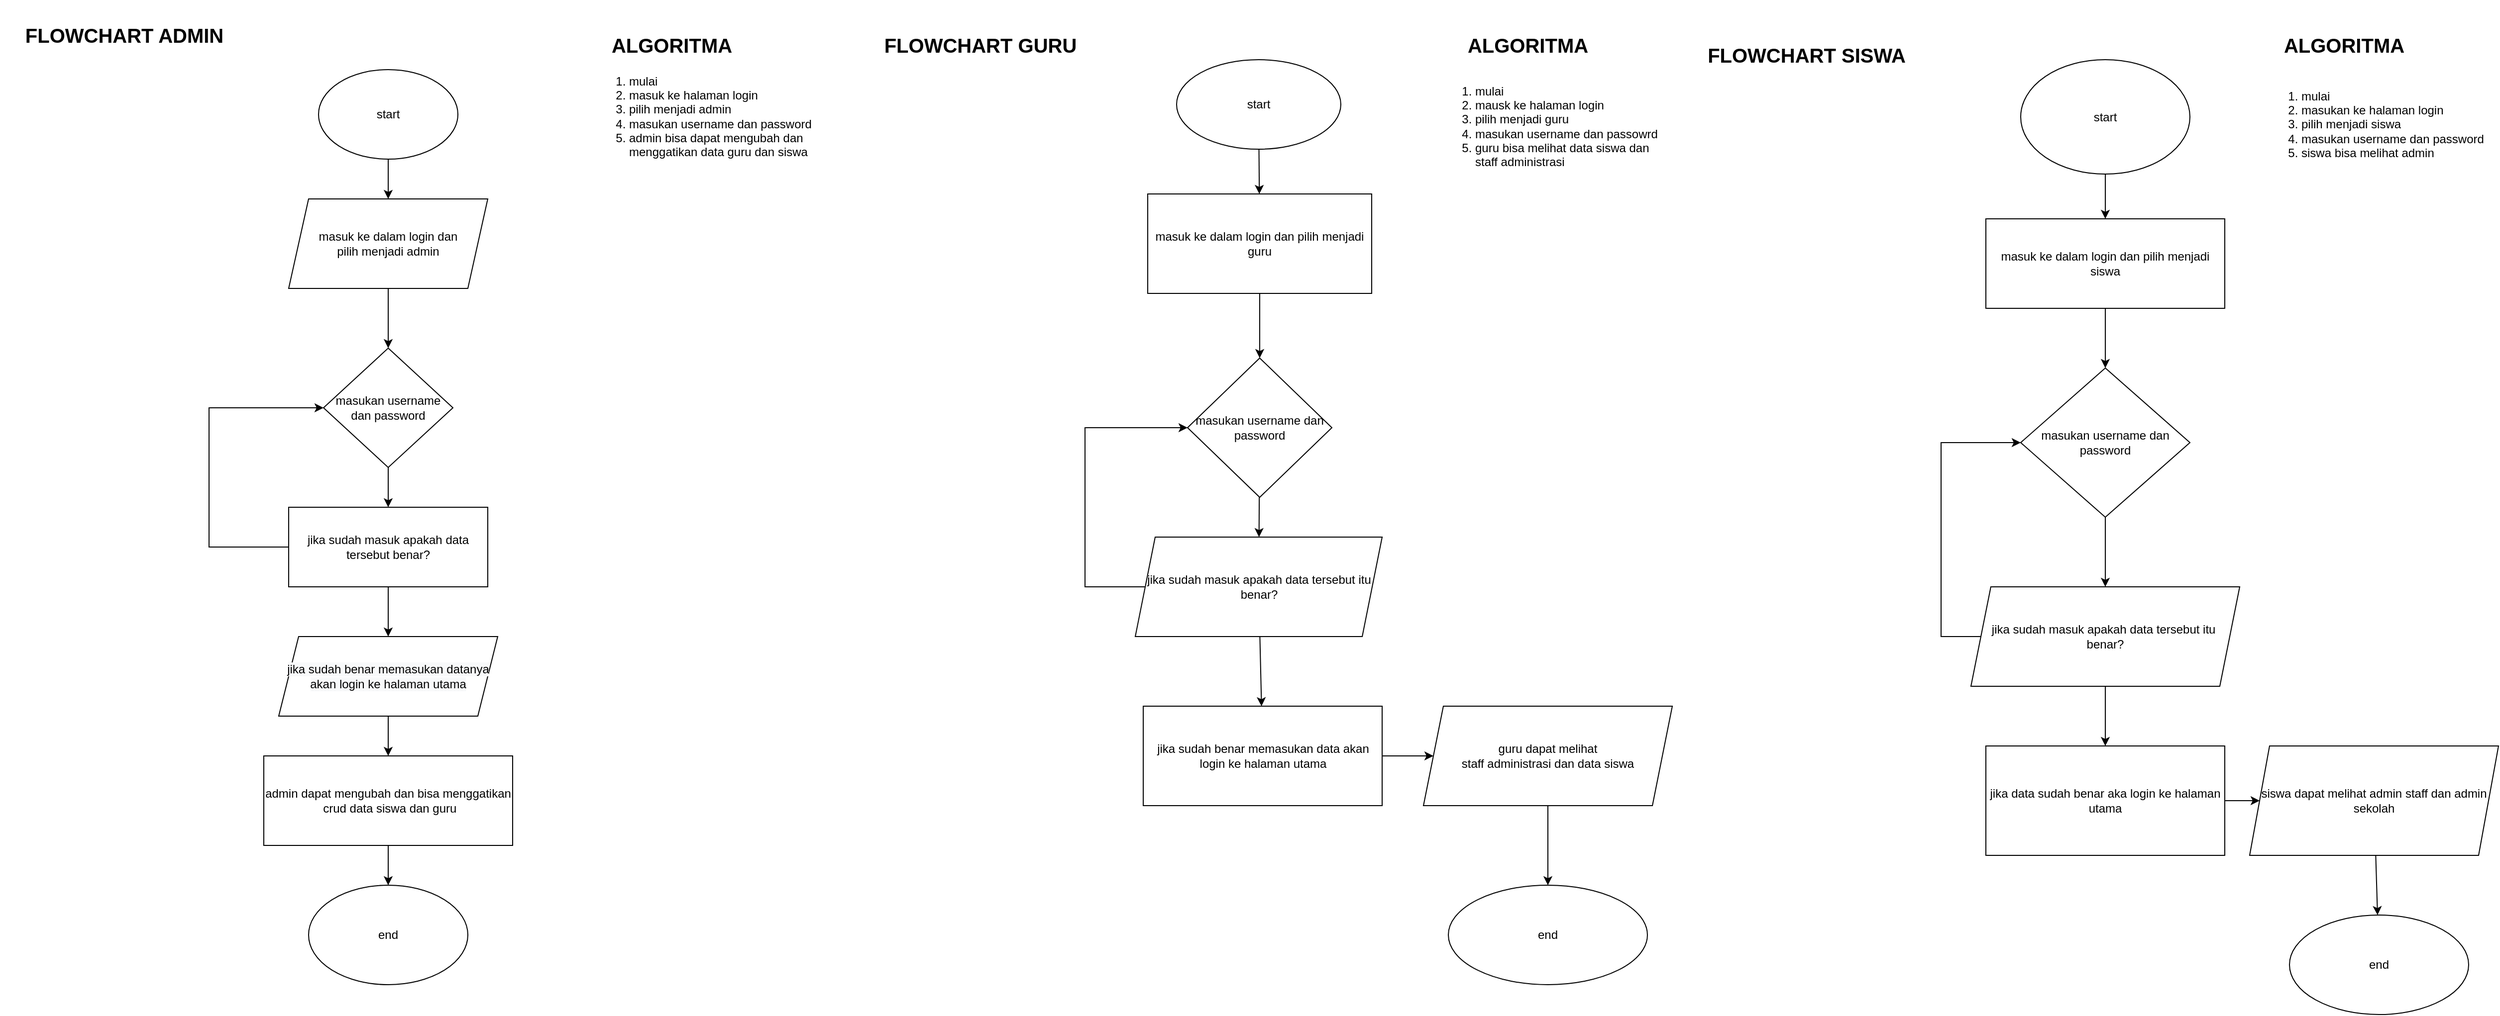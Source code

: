 <mxfile version="13.9.9" type="device"><diagram id="edIsoNW4ioWgXDU6UiDl" name="Page-1"><mxGraphModel dx="2031" dy="1163" grid="1" gridSize="10" guides="1" tooltips="1" connect="1" arrows="1" fold="1" page="1" pageScale="1" pageWidth="850" pageHeight="1100" math="0" shadow="0"><root><mxCell id="0"/><mxCell id="1" parent="0"/><mxCell id="6wEvwqnuQ2MLdZ3eD3Ub-13" value="" style="edgeStyle=none;rounded=0;orthogonalLoop=1;jettySize=auto;html=1;" edge="1" parent="1" source="6wEvwqnuQ2MLdZ3eD3Ub-1" target="6wEvwqnuQ2MLdZ3eD3Ub-2"><mxGeometry relative="1" as="geometry"/></mxCell><mxCell id="6wEvwqnuQ2MLdZ3eD3Ub-1" value="start" style="ellipse;whiteSpace=wrap;html=1;" vertex="1" parent="1"><mxGeometry x="330" y="80" width="140" height="90" as="geometry"/></mxCell><mxCell id="6wEvwqnuQ2MLdZ3eD3Ub-14" value="" style="edgeStyle=none;rounded=0;orthogonalLoop=1;jettySize=auto;html=1;" edge="1" parent="1" source="6wEvwqnuQ2MLdZ3eD3Ub-2" target="6wEvwqnuQ2MLdZ3eD3Ub-5"><mxGeometry relative="1" as="geometry"/></mxCell><mxCell id="6wEvwqnuQ2MLdZ3eD3Ub-2" value="masuk ke dalam login dan&lt;br&gt;pilih menjadi admin" style="shape=parallelogram;perimeter=parallelogramPerimeter;whiteSpace=wrap;html=1;fixedSize=1;" vertex="1" parent="1"><mxGeometry x="300" y="210" width="200" height="90" as="geometry"/></mxCell><mxCell id="6wEvwqnuQ2MLdZ3eD3Ub-15" value="" style="edgeStyle=none;rounded=0;orthogonalLoop=1;jettySize=auto;html=1;" edge="1" parent="1" source="6wEvwqnuQ2MLdZ3eD3Ub-5" target="6wEvwqnuQ2MLdZ3eD3Ub-6"><mxGeometry relative="1" as="geometry"/></mxCell><mxCell id="6wEvwqnuQ2MLdZ3eD3Ub-5" value="masukan username dan password" style="rhombus;whiteSpace=wrap;html=1;" vertex="1" parent="1"><mxGeometry x="335" y="360" width="130" height="120" as="geometry"/></mxCell><mxCell id="6wEvwqnuQ2MLdZ3eD3Ub-11" style="edgeStyle=orthogonalEdgeStyle;rounded=0;orthogonalLoop=1;jettySize=auto;html=1;entryX=0;entryY=0.5;entryDx=0;entryDy=0;" edge="1" parent="1" source="6wEvwqnuQ2MLdZ3eD3Ub-6" target="6wEvwqnuQ2MLdZ3eD3Ub-5"><mxGeometry relative="1" as="geometry"><Array as="points"><mxPoint x="220" y="560"/><mxPoint x="220" y="420"/></Array></mxGeometry></mxCell><mxCell id="6wEvwqnuQ2MLdZ3eD3Ub-16" value="" style="edgeStyle=none;rounded=0;orthogonalLoop=1;jettySize=auto;html=1;" edge="1" parent="1" source="6wEvwqnuQ2MLdZ3eD3Ub-6" target="6wEvwqnuQ2MLdZ3eD3Ub-8"><mxGeometry relative="1" as="geometry"/></mxCell><mxCell id="6wEvwqnuQ2MLdZ3eD3Ub-6" value="jika sudah masuk apakah data tersebut benar?" style="rounded=0;whiteSpace=wrap;html=1;" vertex="1" parent="1"><mxGeometry x="300" y="520" width="200" height="80" as="geometry"/></mxCell><mxCell id="6wEvwqnuQ2MLdZ3eD3Ub-17" value="" style="edgeStyle=none;rounded=0;orthogonalLoop=1;jettySize=auto;html=1;" edge="1" parent="1" source="6wEvwqnuQ2MLdZ3eD3Ub-8" target="6wEvwqnuQ2MLdZ3eD3Ub-10"><mxGeometry relative="1" as="geometry"/></mxCell><mxCell id="6wEvwqnuQ2MLdZ3eD3Ub-8" value="&#10;&#10;&lt;span style=&quot;color: rgb(0, 0, 0); font-family: helvetica; font-size: 12px; font-style: normal; font-weight: 400; letter-spacing: normal; text-align: center; text-indent: 0px; text-transform: none; word-spacing: 0px; background-color: rgb(248, 249, 250); display: inline; float: none;&quot;&gt;jika sudah benar memasukan datanya&lt;/span&gt;&lt;br style=&quot;color: rgb(0, 0, 0); font-family: helvetica; font-size: 12px; font-style: normal; font-weight: 400; letter-spacing: normal; text-align: center; text-indent: 0px; text-transform: none; word-spacing: 0px; background-color: rgb(248, 249, 250);&quot;&gt;&lt;span style=&quot;color: rgb(0, 0, 0); font-family: helvetica; font-size: 12px; font-style: normal; font-weight: 400; letter-spacing: normal; text-align: center; text-indent: 0px; text-transform: none; word-spacing: 0px; background-color: rgb(248, 249, 250); display: inline; float: none;&quot;&gt;akan login ke halaman utama&lt;/span&gt;&#10;&#10;" style="shape=parallelogram;perimeter=parallelogramPerimeter;whiteSpace=wrap;html=1;fixedSize=1;" vertex="1" parent="1"><mxGeometry x="290" y="650" width="220" height="80" as="geometry"/></mxCell><mxCell id="6wEvwqnuQ2MLdZ3eD3Ub-19" value="" style="edgeStyle=none;rounded=0;orthogonalLoop=1;jettySize=auto;html=1;" edge="1" parent="1" source="6wEvwqnuQ2MLdZ3eD3Ub-10" target="6wEvwqnuQ2MLdZ3eD3Ub-18"><mxGeometry relative="1" as="geometry"/></mxCell><mxCell id="6wEvwqnuQ2MLdZ3eD3Ub-10" value="admin dapat mengubah dan bisa menggatikan&lt;br&gt;&amp;nbsp;crud data siswa dan guru" style="rounded=0;whiteSpace=wrap;html=1;" vertex="1" parent="1"><mxGeometry x="275" y="770" width="250" height="90" as="geometry"/></mxCell><mxCell id="6wEvwqnuQ2MLdZ3eD3Ub-18" value="end" style="ellipse;whiteSpace=wrap;html=1;" vertex="1" parent="1"><mxGeometry x="320" y="900" width="160" height="100" as="geometry"/></mxCell><mxCell id="6wEvwqnuQ2MLdZ3eD3Ub-20" value="&lt;span style=&quot;font-size: 20px&quot;&gt;&lt;b&gt;FLOWCHART ADMIN&lt;/b&gt;&lt;/span&gt;" style="text;html=1;strokeColor=none;fillColor=none;align=center;verticalAlign=middle;whiteSpace=wrap;rounded=0;" vertex="1" parent="1"><mxGeometry x="10" y="10" width="250" height="70" as="geometry"/></mxCell><mxCell id="6wEvwqnuQ2MLdZ3eD3Ub-23" value="&lt;span style=&quot;font-size: 20px&quot;&gt;&lt;b&gt;ALGORITMA&lt;/b&gt;&lt;/span&gt;" style="text;html=1;strokeColor=none;fillColor=none;align=center;verticalAlign=middle;whiteSpace=wrap;rounded=0;" vertex="1" parent="1"><mxGeometry x="560" y="20" width="250" height="70" as="geometry"/></mxCell><mxCell id="6wEvwqnuQ2MLdZ3eD3Ub-24" value="&lt;ol&gt;&lt;li&gt;mulai&lt;/li&gt;&lt;li&gt;masuk ke halaman login&lt;/li&gt;&lt;li&gt;pilih menjadi admin&lt;/li&gt;&lt;li&gt;masukan username dan password&lt;/li&gt;&lt;li&gt;admin bisa dapat mengubah dan menggatikan data guru dan siswa&lt;/li&gt;&lt;/ol&gt;" style="text;strokeColor=none;fillColor=none;html=1;whiteSpace=wrap;verticalAlign=middle;overflow=hidden;" vertex="1" parent="1"><mxGeometry x="600" y="70" width="230" height="110" as="geometry"/></mxCell><mxCell id="6wEvwqnuQ2MLdZ3eD3Ub-33" value="" style="edgeStyle=none;rounded=0;orthogonalLoop=1;jettySize=auto;html=1;" edge="1" parent="1" source="6wEvwqnuQ2MLdZ3eD3Ub-25" target="6wEvwqnuQ2MLdZ3eD3Ub-26"><mxGeometry relative="1" as="geometry"/></mxCell><mxCell id="6wEvwqnuQ2MLdZ3eD3Ub-25" value="start" style="ellipse;whiteSpace=wrap;html=1;" vertex="1" parent="1"><mxGeometry x="1192" y="70" width="165" height="90" as="geometry"/></mxCell><mxCell id="6wEvwqnuQ2MLdZ3eD3Ub-34" value="" style="edgeStyle=none;rounded=0;orthogonalLoop=1;jettySize=auto;html=1;" edge="1" parent="1" source="6wEvwqnuQ2MLdZ3eD3Ub-26" target="6wEvwqnuQ2MLdZ3eD3Ub-27"><mxGeometry relative="1" as="geometry"/></mxCell><mxCell id="6wEvwqnuQ2MLdZ3eD3Ub-26" value="masuk ke dalam login dan pilih menjadi guru" style="rounded=0;whiteSpace=wrap;html=1;" vertex="1" parent="1"><mxGeometry x="1163" y="205" width="225" height="100" as="geometry"/></mxCell><mxCell id="6wEvwqnuQ2MLdZ3eD3Ub-35" value="" style="edgeStyle=none;rounded=0;orthogonalLoop=1;jettySize=auto;html=1;" edge="1" parent="1" source="6wEvwqnuQ2MLdZ3eD3Ub-27" target="6wEvwqnuQ2MLdZ3eD3Ub-28"><mxGeometry relative="1" as="geometry"/></mxCell><mxCell id="6wEvwqnuQ2MLdZ3eD3Ub-27" value="masukan username dan password" style="rhombus;whiteSpace=wrap;html=1;" vertex="1" parent="1"><mxGeometry x="1203" y="370" width="145" height="140" as="geometry"/></mxCell><mxCell id="6wEvwqnuQ2MLdZ3eD3Ub-36" value="" style="edgeStyle=none;rounded=0;orthogonalLoop=1;jettySize=auto;html=1;" edge="1" parent="1" source="6wEvwqnuQ2MLdZ3eD3Ub-28" target="6wEvwqnuQ2MLdZ3eD3Ub-29"><mxGeometry relative="1" as="geometry"/></mxCell><mxCell id="6wEvwqnuQ2MLdZ3eD3Ub-39" style="edgeStyle=orthogonalEdgeStyle;rounded=0;orthogonalLoop=1;jettySize=auto;html=1;entryX=0;entryY=0.5;entryDx=0;entryDy=0;" edge="1" parent="1" source="6wEvwqnuQ2MLdZ3eD3Ub-28" target="6wEvwqnuQ2MLdZ3eD3Ub-27"><mxGeometry relative="1" as="geometry"><Array as="points"><mxPoint x="1100" y="600"/><mxPoint x="1100" y="440"/></Array></mxGeometry></mxCell><mxCell id="6wEvwqnuQ2MLdZ3eD3Ub-28" value="jika sudah masuk apakah data tersebut itu benar?" style="shape=parallelogram;perimeter=parallelogramPerimeter;whiteSpace=wrap;html=1;fixedSize=1;" vertex="1" parent="1"><mxGeometry x="1150.5" y="550" width="248" height="100" as="geometry"/></mxCell><mxCell id="6wEvwqnuQ2MLdZ3eD3Ub-37" value="" style="edgeStyle=none;rounded=0;orthogonalLoop=1;jettySize=auto;html=1;" edge="1" parent="1" source="6wEvwqnuQ2MLdZ3eD3Ub-29" target="6wEvwqnuQ2MLdZ3eD3Ub-31"><mxGeometry relative="1" as="geometry"/></mxCell><mxCell id="6wEvwqnuQ2MLdZ3eD3Ub-29" value="jika sudah benar memasukan data akan login ke halaman utama" style="rounded=0;whiteSpace=wrap;html=1;" vertex="1" parent="1"><mxGeometry x="1158.5" y="720" width="240" height="100" as="geometry"/></mxCell><mxCell id="6wEvwqnuQ2MLdZ3eD3Ub-30" style="edgeStyle=none;rounded=0;orthogonalLoop=1;jettySize=auto;html=1;exitX=1;exitY=1;exitDx=0;exitDy=0;" edge="1" parent="1" source="6wEvwqnuQ2MLdZ3eD3Ub-27" target="6wEvwqnuQ2MLdZ3eD3Ub-27"><mxGeometry relative="1" as="geometry"/></mxCell><mxCell id="6wEvwqnuQ2MLdZ3eD3Ub-38" value="" style="edgeStyle=none;rounded=0;orthogonalLoop=1;jettySize=auto;html=1;" edge="1" parent="1" source="6wEvwqnuQ2MLdZ3eD3Ub-31" target="6wEvwqnuQ2MLdZ3eD3Ub-32"><mxGeometry relative="1" as="geometry"/></mxCell><mxCell id="6wEvwqnuQ2MLdZ3eD3Ub-31" value="guru dapat melihat&lt;br&gt;staff administrasi dan data siswa" style="shape=parallelogram;perimeter=parallelogramPerimeter;whiteSpace=wrap;html=1;fixedSize=1;" vertex="1" parent="1"><mxGeometry x="1440" y="720" width="250" height="100" as="geometry"/></mxCell><mxCell id="6wEvwqnuQ2MLdZ3eD3Ub-32" value="end" style="ellipse;whiteSpace=wrap;html=1;" vertex="1" parent="1"><mxGeometry x="1465" y="900" width="200" height="100" as="geometry"/></mxCell><mxCell id="6wEvwqnuQ2MLdZ3eD3Ub-41" value="&lt;span style=&quot;font-size: 20px&quot;&gt;&lt;b&gt;FLOWCHART GURU&lt;/b&gt;&lt;/span&gt;" style="text;html=1;strokeColor=none;fillColor=none;align=center;verticalAlign=middle;whiteSpace=wrap;rounded=0;" vertex="1" parent="1"><mxGeometry x="870" y="20" width="250" height="70" as="geometry"/></mxCell><mxCell id="6wEvwqnuQ2MLdZ3eD3Ub-42" value="&lt;span style=&quot;font-size: 20px&quot;&gt;&lt;b&gt;ALGORITMA&lt;/b&gt;&lt;/span&gt;" style="text;html=1;strokeColor=none;fillColor=none;align=center;verticalAlign=middle;whiteSpace=wrap;rounded=0;" vertex="1" parent="1"><mxGeometry x="1420" y="20" width="250" height="70" as="geometry"/></mxCell><mxCell id="6wEvwqnuQ2MLdZ3eD3Ub-43" value="&lt;ol&gt;&lt;li&gt;mulai&lt;/li&gt;&lt;li&gt;mausk ke halaman login&lt;/li&gt;&lt;li&gt;pilih menjadi guru&lt;/li&gt;&lt;li&gt;masukan username dan passowrd&lt;/li&gt;&lt;li&gt;guru bisa melihat data siswa dan staff administrasi&lt;/li&gt;&lt;/ol&gt;" style="text;strokeColor=none;fillColor=none;html=1;whiteSpace=wrap;verticalAlign=middle;overflow=hidden;" vertex="1" parent="1"><mxGeometry x="1450" y="80" width="230" height="110" as="geometry"/></mxCell><mxCell id="6wEvwqnuQ2MLdZ3eD3Ub-52" value="" style="edgeStyle=orthogonalEdgeStyle;rounded=0;orthogonalLoop=1;jettySize=auto;html=1;" edge="1" parent="1" source="6wEvwqnuQ2MLdZ3eD3Ub-44" target="6wEvwqnuQ2MLdZ3eD3Ub-45"><mxGeometry relative="1" as="geometry"/></mxCell><mxCell id="6wEvwqnuQ2MLdZ3eD3Ub-44" value="start" style="ellipse;whiteSpace=wrap;html=1;" vertex="1" parent="1"><mxGeometry x="2040" y="70" width="170" height="115" as="geometry"/></mxCell><mxCell id="6wEvwqnuQ2MLdZ3eD3Ub-53" value="" style="edgeStyle=orthogonalEdgeStyle;rounded=0;orthogonalLoop=1;jettySize=auto;html=1;" edge="1" parent="1" source="6wEvwqnuQ2MLdZ3eD3Ub-45" target="6wEvwqnuQ2MLdZ3eD3Ub-46"><mxGeometry relative="1" as="geometry"/></mxCell><mxCell id="6wEvwqnuQ2MLdZ3eD3Ub-45" value="masuk ke dalam login dan pilih menjadi siswa" style="rounded=0;whiteSpace=wrap;html=1;" vertex="1" parent="1"><mxGeometry x="2005" y="230" width="240" height="90" as="geometry"/></mxCell><mxCell id="6wEvwqnuQ2MLdZ3eD3Ub-55" value="" style="edgeStyle=none;rounded=0;orthogonalLoop=1;jettySize=auto;html=1;" edge="1" parent="1" source="6wEvwqnuQ2MLdZ3eD3Ub-46" target="6wEvwqnuQ2MLdZ3eD3Ub-47"><mxGeometry relative="1" as="geometry"/></mxCell><mxCell id="6wEvwqnuQ2MLdZ3eD3Ub-46" value="masukan username dan password" style="rhombus;whiteSpace=wrap;html=1;" vertex="1" parent="1"><mxGeometry x="2040" y="380" width="170" height="150" as="geometry"/></mxCell><mxCell id="6wEvwqnuQ2MLdZ3eD3Ub-51" style="edgeStyle=orthogonalEdgeStyle;rounded=0;orthogonalLoop=1;jettySize=auto;html=1;entryX=0;entryY=0.5;entryDx=0;entryDy=0;" edge="1" parent="1" source="6wEvwqnuQ2MLdZ3eD3Ub-47" target="6wEvwqnuQ2MLdZ3eD3Ub-46"><mxGeometry relative="1" as="geometry"><Array as="points"><mxPoint x="1960" y="650"/><mxPoint x="1960" y="455"/></Array></mxGeometry></mxCell><mxCell id="6wEvwqnuQ2MLdZ3eD3Ub-56" value="" style="edgeStyle=none;rounded=0;orthogonalLoop=1;jettySize=auto;html=1;" edge="1" parent="1" source="6wEvwqnuQ2MLdZ3eD3Ub-47" target="6wEvwqnuQ2MLdZ3eD3Ub-48"><mxGeometry relative="1" as="geometry"/></mxCell><mxCell id="6wEvwqnuQ2MLdZ3eD3Ub-47" value="jika sudah masuk apakah data tersebut itu&amp;nbsp;&lt;br&gt;benar?" style="shape=parallelogram;perimeter=parallelogramPerimeter;whiteSpace=wrap;html=1;fixedSize=1;" vertex="1" parent="1"><mxGeometry x="1990" y="600" width="270" height="100" as="geometry"/></mxCell><mxCell id="6wEvwqnuQ2MLdZ3eD3Ub-57" value="" style="edgeStyle=none;rounded=0;orthogonalLoop=1;jettySize=auto;html=1;" edge="1" parent="1" source="6wEvwqnuQ2MLdZ3eD3Ub-48" target="6wEvwqnuQ2MLdZ3eD3Ub-49"><mxGeometry relative="1" as="geometry"/></mxCell><mxCell id="6wEvwqnuQ2MLdZ3eD3Ub-48" value="jika data sudah benar aka login ke halaman utama" style="rounded=0;whiteSpace=wrap;html=1;" vertex="1" parent="1"><mxGeometry x="2005" y="760" width="240" height="110" as="geometry"/></mxCell><mxCell id="6wEvwqnuQ2MLdZ3eD3Ub-58" value="" style="edgeStyle=none;rounded=0;orthogonalLoop=1;jettySize=auto;html=1;" edge="1" parent="1" source="6wEvwqnuQ2MLdZ3eD3Ub-49" target="6wEvwqnuQ2MLdZ3eD3Ub-50"><mxGeometry relative="1" as="geometry"/></mxCell><mxCell id="6wEvwqnuQ2MLdZ3eD3Ub-49" value="siswa dapat melihat admin staff dan admin sekolah" style="shape=parallelogram;perimeter=parallelogramPerimeter;whiteSpace=wrap;html=1;fixedSize=1;" vertex="1" parent="1"><mxGeometry x="2270" y="760" width="250" height="110" as="geometry"/></mxCell><mxCell id="6wEvwqnuQ2MLdZ3eD3Ub-50" value="end" style="ellipse;whiteSpace=wrap;html=1;" vertex="1" parent="1"><mxGeometry x="2310" y="930" width="180" height="100" as="geometry"/></mxCell><mxCell id="6wEvwqnuQ2MLdZ3eD3Ub-59" value="&lt;span style=&quot;font-size: 20px&quot;&gt;&lt;b&gt;FLOWCHART SISWA&lt;/b&gt;&lt;/span&gt;" style="text;html=1;strokeColor=none;fillColor=none;align=center;verticalAlign=middle;whiteSpace=wrap;rounded=0;" vertex="1" parent="1"><mxGeometry x="1700" y="30" width="250" height="70" as="geometry"/></mxCell><mxCell id="6wEvwqnuQ2MLdZ3eD3Ub-60" value="&lt;span style=&quot;font-size: 20px&quot;&gt;&lt;b&gt;ALGORITMA&lt;/b&gt;&lt;/span&gt;" style="text;html=1;strokeColor=none;fillColor=none;align=center;verticalAlign=middle;whiteSpace=wrap;rounded=0;" vertex="1" parent="1"><mxGeometry x="2240" y="20" width="250" height="70" as="geometry"/></mxCell><mxCell id="6wEvwqnuQ2MLdZ3eD3Ub-61" value="&lt;ol&gt;&lt;li&gt;mulai&lt;/li&gt;&lt;li&gt;masukan ke halaman login&lt;/li&gt;&lt;li&gt;pilih menjadi siswa&lt;/li&gt;&lt;li&gt;masukan username dan password&lt;/li&gt;&lt;li&gt;siswa bisa melihat admin&lt;/li&gt;&lt;/ol&gt;" style="text;strokeColor=none;fillColor=none;html=1;whiteSpace=wrap;verticalAlign=middle;overflow=hidden;" vertex="1" parent="1"><mxGeometry x="2280" y="80" width="230" height="110" as="geometry"/></mxCell></root></mxGraphModel></diagram></mxfile>